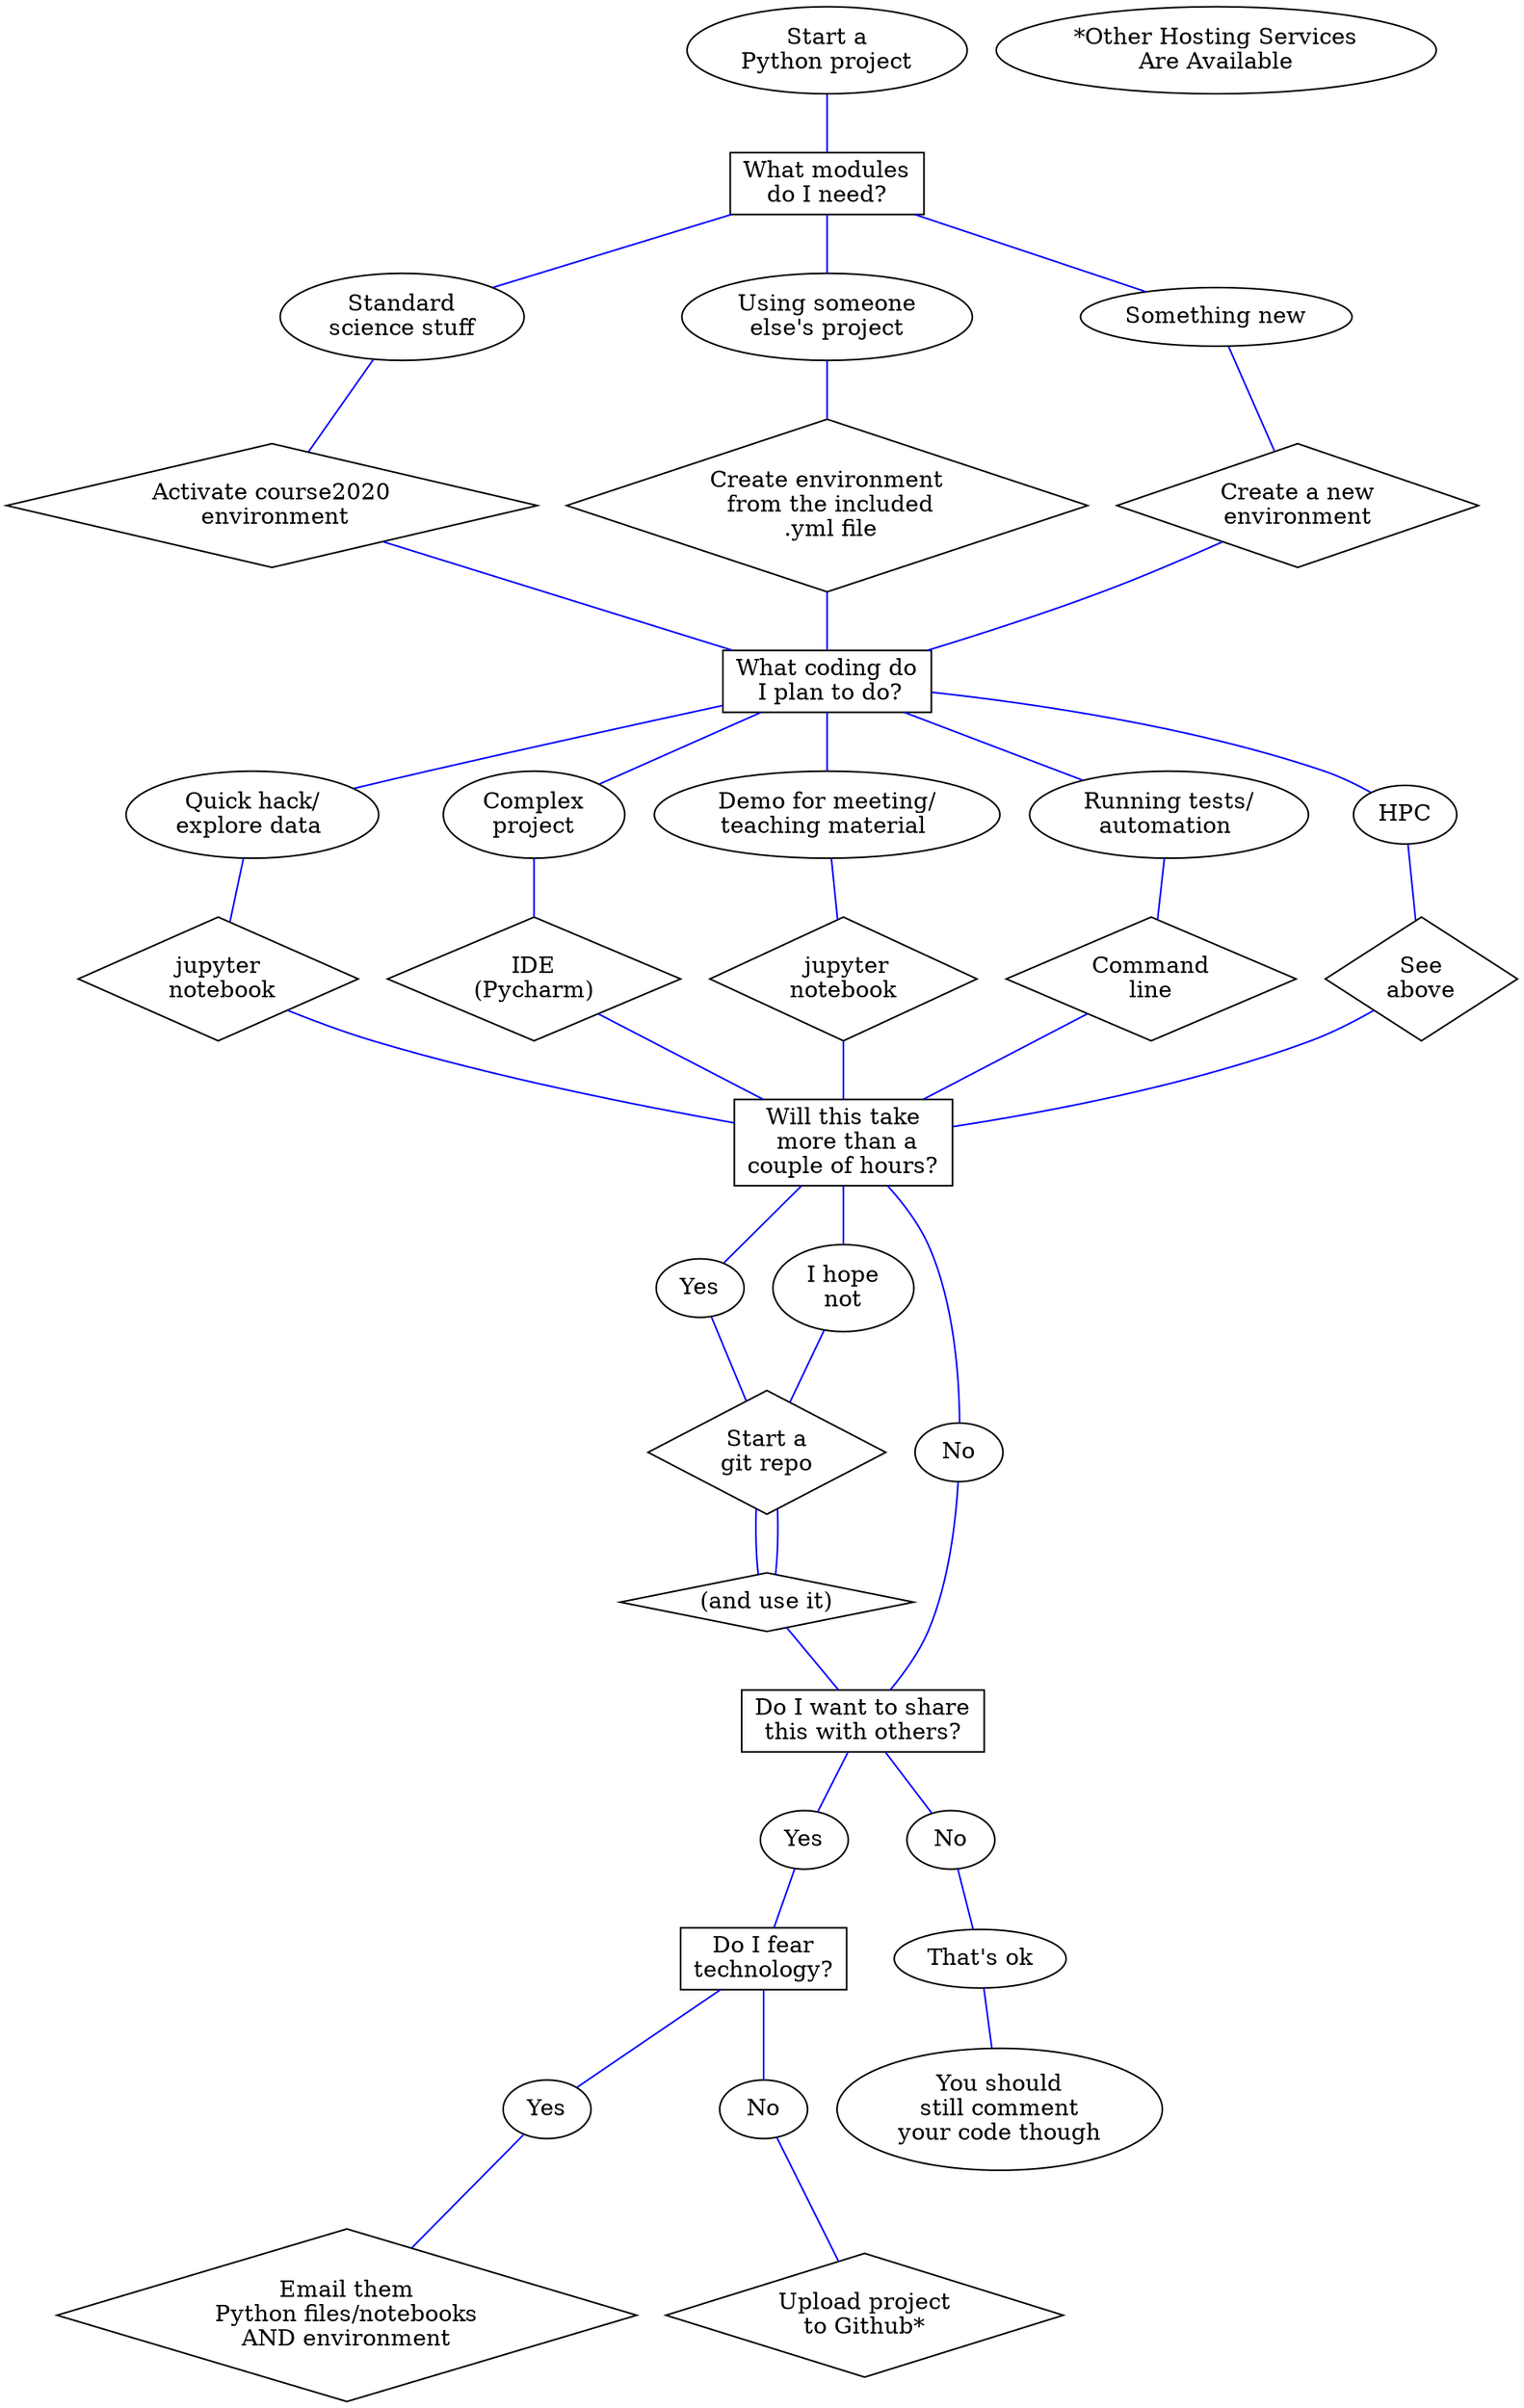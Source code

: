  graph graphname {
     // This attribute applies to the graph itself
     size="30,100";
     // The label attribute can be used to change the label of a node
     a [label="Start a\nPython project"];
     // Here, the node shape is changed.
     b [shape=box, label="What modules\ndo I need?"];
     c [label="Standard\nscience stuff"];
     d [label="Activate course2020\n environment", shape=diamond];
     e [label="Using someone\nelse's project"];
     f [label="Create environment\n from the included\n .yml file", shape=diamond];
     g [label="Something new"];
     h [label="Create a new\nenvironment", shape=diamond];

     i [label="What coding do\n I plan to do?", shape=box];
     j [label="Quick hack/\nexplore data "]
     k [label="jupyter\n notebook", shape=diamond]
     l [label="Complex\nproject"]
     m [label="IDE\n(Pycharm)", shape=diamond]
     n [label="Demo for meeting/\nteaching material "]
     o [label=" jupyter\nnotebook", shape=diamond]
     p [label="Running tests/\nautomation "]
     q [label="Command\nline", shape=diamond]
     pp [label="HPC"]
     qq [label="See\nabove", shape=diamond]

     r [label="Will this take\n more than a\ncouple of hours?", shape=box]
     s [label="Yes"]
     t [label="No"]
     u [label="I hope\nnot"]
     v [label="Start a\ngit repo", shape=diamond]
     vv [label="(and use it)", shape=diamond]
     w [label="Do I want to share\nthis with others?", shape=box]
     w1 [label="Yes"]
     w2 [label="No"]
     x [label="Do I fear\ntechnology?", shape=box]
     x1 [label="Yes"]
     x2 [label="No"]
     y [label="Email them\nPython files/notebooks\nAND environment", shape=diamond]
     z [label="Upload project\nto Github*", shape=diamond]
     wa [label="That's ok"]
     wb [label="You should\nstill comment\nyour code though"]
     zz [label="*Other Hosting Services\nAre Available"]


     // These edges both have different line properties
     a -- b -- c --d--i [color=blue];
     b -- e --f--i [color=blue];
     b -- g --h--i [color=blue];
     i -- j --k --r [color=blue];
     i -- l --m --r [color=blue];
     i -- n --o --r [color=blue];
     i -- p --q --r [color=blue];
     i -- pp --qq --r [color=blue];
     r -- t -- w [color=blue];
     r -- s -- v -- vv -- w [color=blue];
     r -- u --v --vv [color=blue];
     w -- w1 -- x -- x1 -- y [color=blue];
     x -- x2 -- z [color=blue];
     w -- w2 -- wa --wb  [color=blue];

     //b -- d [style=dotted]; [color=blue];
     // [style=invis] hides a node.
   }

